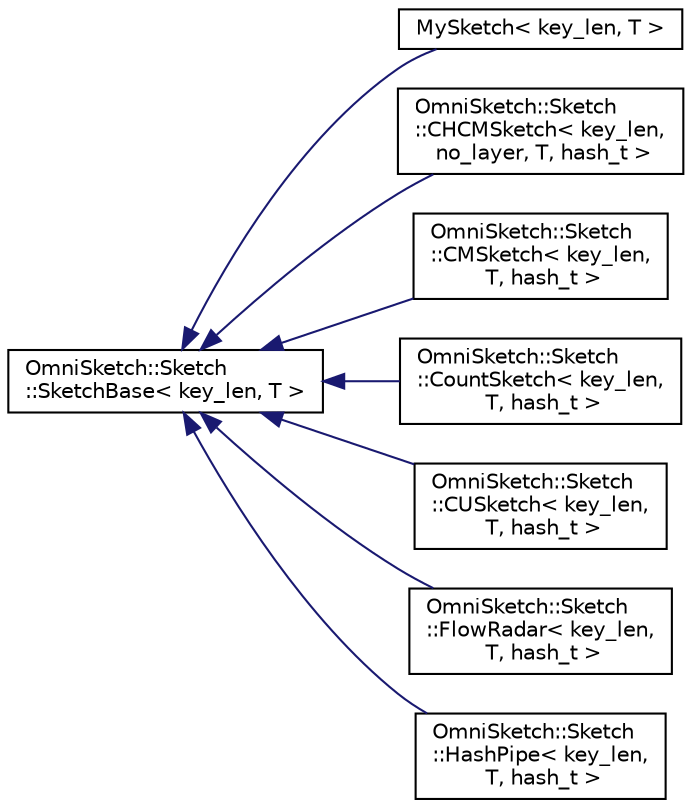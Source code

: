 digraph "Graphical Class Hierarchy"
{
 // LATEX_PDF_SIZE
  edge [fontname="Helvetica",fontsize="10",labelfontname="Helvetica",labelfontsize="10"];
  node [fontname="Helvetica",fontsize="10",shape=record];
  rankdir="LR";
  Node0 [label="OmniSketch::Sketch\l::SketchBase\< key_len, T \>",height=0.2,width=0.4,color="black", fillcolor="white", style="filled",URL="$class_omni_sketch_1_1_sketch_1_1_sketch_base.html",tooltip="Base sketch."];
  Node0 -> Node1 [dir="back",color="midnightblue",fontsize="10",style="solid",fontname="Helvetica"];
  Node1 [label="MySketch\< key_len, T \>",height=0.2,width=0.4,color="black", fillcolor="white", style="filled",URL="$class_my_sketch.html",tooltip=" "];
  Node0 -> Node2 [dir="back",color="midnightblue",fontsize="10",style="solid",fontname="Helvetica"];
  Node2 [label="OmniSketch::Sketch\l::CHCMSketch\< key_len,\l no_layer, T, hash_t \>",height=0.2,width=0.4,color="black", fillcolor="white", style="filled",URL="$class_omni_sketch_1_1_sketch_1_1_c_h_c_m_sketch.html",tooltip="Count Min Sketch with CH."];
  Node0 -> Node3 [dir="back",color="midnightblue",fontsize="10",style="solid",fontname="Helvetica"];
  Node3 [label="OmniSketch::Sketch\l::CMSketch\< key_len,\l T, hash_t \>",height=0.2,width=0.4,color="black", fillcolor="white", style="filled",URL="$class_omni_sketch_1_1_sketch_1_1_c_m_sketch.html",tooltip="Count Min Sketch."];
  Node0 -> Node4 [dir="back",color="midnightblue",fontsize="10",style="solid",fontname="Helvetica"];
  Node4 [label="OmniSketch::Sketch\l::CountSketch\< key_len,\l T, hash_t \>",height=0.2,width=0.4,color="black", fillcolor="white", style="filled",URL="$class_omni_sketch_1_1_sketch_1_1_count_sketch.html",tooltip="Count Sketch."];
  Node0 -> Node5 [dir="back",color="midnightblue",fontsize="10",style="solid",fontname="Helvetica"];
  Node5 [label="OmniSketch::Sketch\l::CUSketch\< key_len,\l T, hash_t \>",height=0.2,width=0.4,color="black", fillcolor="white", style="filled",URL="$class_omni_sketch_1_1_sketch_1_1_c_u_sketch.html",tooltip="CU Sketch."];
  Node0 -> Node6 [dir="back",color="midnightblue",fontsize="10",style="solid",fontname="Helvetica"];
  Node6 [label="OmniSketch::Sketch\l::FlowRadar\< key_len,\l T, hash_t \>",height=0.2,width=0.4,color="black", fillcolor="white", style="filled",URL="$class_omni_sketch_1_1_sketch_1_1_flow_radar.html",tooltip="Flow Radar."];
  Node0 -> Node7 [dir="back",color="midnightblue",fontsize="10",style="solid",fontname="Helvetica"];
  Node7 [label="OmniSketch::Sketch\l::HashPipe\< key_len,\l T, hash_t \>",height=0.2,width=0.4,color="black", fillcolor="white", style="filled",URL="$class_omni_sketch_1_1_sketch_1_1_hash_pipe.html",tooltip="Hash Pipe."];
}
